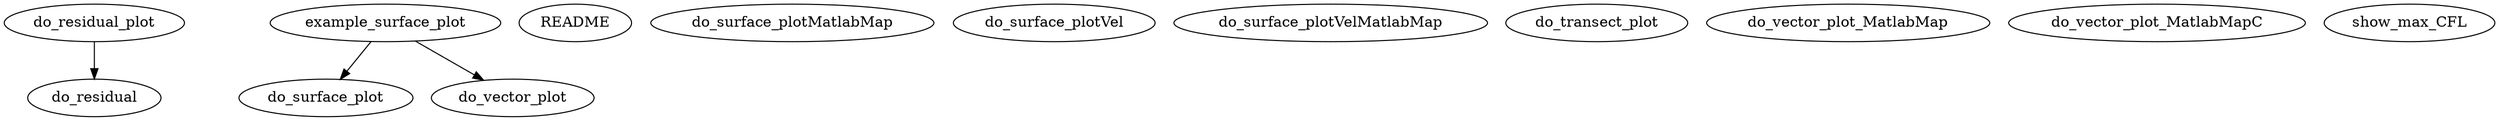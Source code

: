 /* Created by mdot for Matlab */
digraph m2html {
  do_residual_plot -> do_residual;
  example_surface_plot -> do_surface_plot;
  example_surface_plot -> do_vector_plot;

  README [URL="README.html"];
  do_residual [URL="do_residual.html"];
  do_residual_plot [URL="do_residual_plot.html"];
  do_surface_plot [URL="do_surface_plot.html"];
  do_surface_plotMatlabMap [URL="do_surface_plotMatlabMap.html"];
  do_surface_plotVel [URL="do_surface_plotVel.html"];
  do_surface_plotVelMatlabMap [URL="do_surface_plotVelMatlabMap.html"];
  do_transect_plot [URL="do_transect_plot.html"];
  do_vector_plot [URL="do_vector_plot.html"];
  do_vector_plot_MatlabMap [URL="do_vector_plot_MatlabMap.html"];
  do_vector_plot_MatlabMapC [URL="do_vector_plot_MatlabMapC.html"];
  example_surface_plot [URL="example_surface_plot.html"];
  show_max_CFL [URL="show_max_CFL.html"];
}